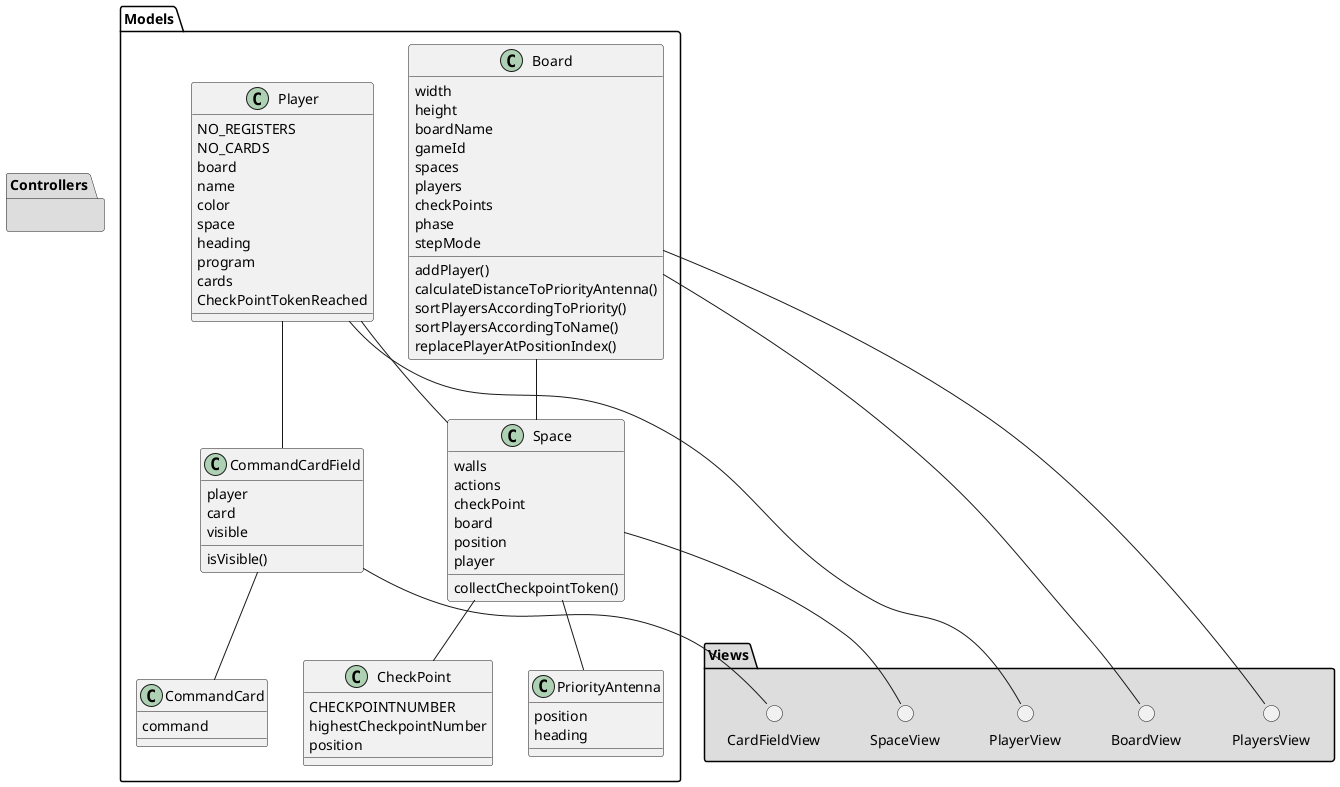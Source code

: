@startuml
'https://plantuml.com/class-diagram

package Models {

    class Player {
            NO_REGISTERS
            NO_CARDS
            board
            name
            color
            space
            heading
            program
            cards
            CheckPointTokenReached
    }

    class PriorityAntenna {
        position
        heading
    }

    class CheckPoint {
        CHECKPOINTNUMBER
        highestCheckpointNumber
        position
    }

    class Board {
        width
        height
        boardName
        gameId
        spaces
        players
        checkPoints
        phase
        stepMode

        addPlayer()
        calculateDistanceToPriorityAntenna()
        sortPlayersAccordingToPriority()
        sortPlayersAccordingToName()
        replacePlayerAtPositionIndex()
    }

    class CommandCard {
        command
    }

    class CommandCardField {
        player
        card
        visible

        isVisible()
    }

    class Space {
        walls
        actions
        checkPoint
        board
        position
        player

        collectCheckpointToken()
    }

}

package "Views" #DDDDDD {

    () BoardView
    () PlayersView
    () CardFieldView
    () PlayerView
    () SpaceView

}

package "Controllers" #DDDDDD {

}

'Models
Board -- Space
Space -- CheckPoint
Space -- PriorityAntenna
Player -- Space
Player -- CommandCardField
CommandCardField -- CommandCard

'Views
Board -- BoardView
Board -- PlayersView
CommandCardField -- CardFieldView
Player -- PlayerView
Space -- SpaceView

@enduml
